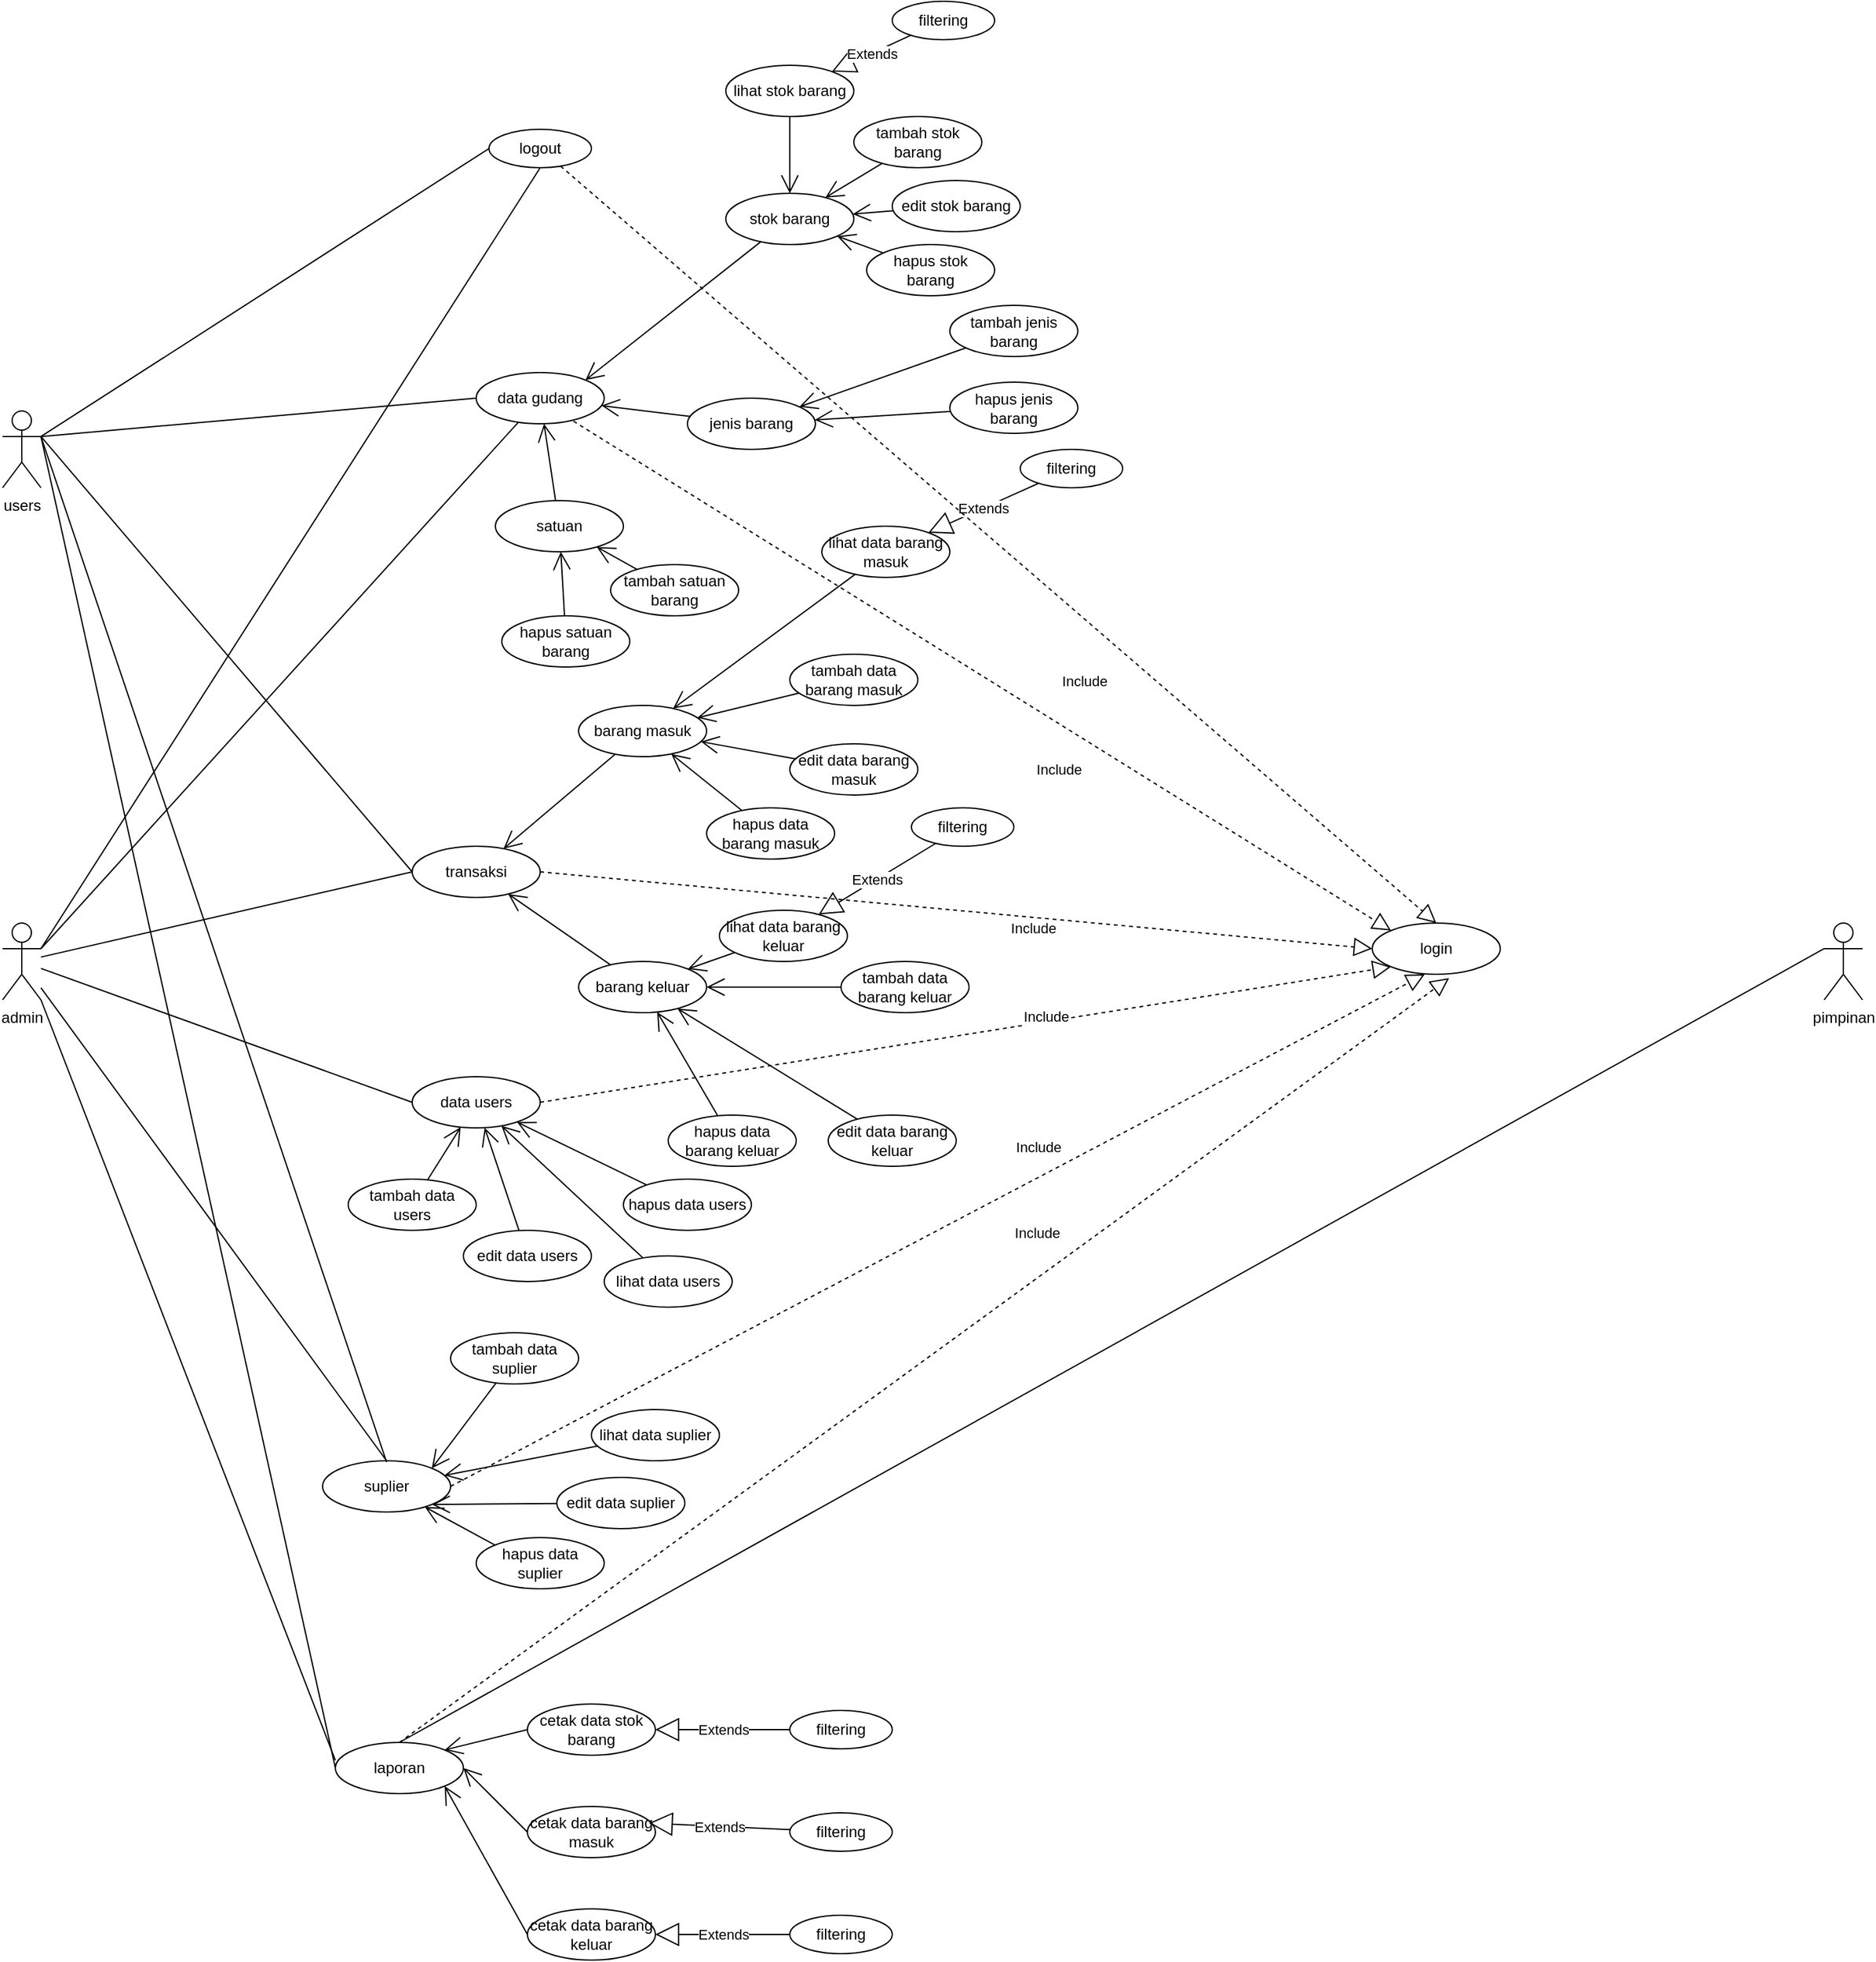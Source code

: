 <mxfile version="14.3.1" type="device"><diagram id="b8-VCnomTl8Ydr5b21i2" name="Page-1"><mxGraphModel dx="2170" dy="1205" grid="1" gridSize="10" guides="1" tooltips="1" connect="1" arrows="1" fold="1" page="1" pageScale="1" pageWidth="850" pageHeight="1100" math="0" shadow="0"><root><mxCell id="0"/><mxCell id="1" parent="0"/><mxCell id="0neUtMuW23QzItSd00gP-1" value="admin" style="shape=umlActor;verticalLabelPosition=bottom;verticalAlign=top;html=1;outlineConnect=0;" parent="1" vertex="1"><mxGeometry x="127" y="910" width="30" height="60" as="geometry"/></mxCell><mxCell id="0neUtMuW23QzItSd00gP-4" value="logout" style="ellipse;whiteSpace=wrap;html=1;" parent="1" vertex="1"><mxGeometry x="507" y="290" width="80" height="30" as="geometry"/></mxCell><mxCell id="0neUtMuW23QzItSd00gP-9" value="data gudang" style="ellipse;whiteSpace=wrap;html=1;" parent="1" vertex="1"><mxGeometry x="497" y="480" width="100" height="40" as="geometry"/></mxCell><mxCell id="0neUtMuW23QzItSd00gP-10" value="stok barang" style="ellipse;whiteSpace=wrap;html=1;" parent="1" vertex="1"><mxGeometry x="692" y="340" width="100" height="40" as="geometry"/></mxCell><mxCell id="0neUtMuW23QzItSd00gP-12" value="satuan" style="ellipse;whiteSpace=wrap;html=1;" parent="1" vertex="1"><mxGeometry x="512" y="580" width="100" height="40" as="geometry"/></mxCell><mxCell id="0neUtMuW23QzItSd00gP-13" value="jenis barang" style="ellipse;whiteSpace=wrap;html=1;" parent="1" vertex="1"><mxGeometry x="662" y="500" width="100" height="40" as="geometry"/></mxCell><mxCell id="0neUtMuW23QzItSd00gP-14" value="lihat stok barang" style="ellipse;whiteSpace=wrap;html=1;" parent="1" vertex="1"><mxGeometry x="692" y="240" width="100" height="40" as="geometry"/></mxCell><mxCell id="0neUtMuW23QzItSd00gP-15" value="tambah stok barang" style="ellipse;whiteSpace=wrap;html=1;" parent="1" vertex="1"><mxGeometry x="792" y="280" width="100" height="40" as="geometry"/></mxCell><mxCell id="0neUtMuW23QzItSd00gP-16" value="edit stok barang" style="ellipse;whiteSpace=wrap;html=1;" parent="1" vertex="1"><mxGeometry x="822" y="330" width="100" height="40" as="geometry"/></mxCell><mxCell id="0neUtMuW23QzItSd00gP-17" value="hapus stok barang" style="ellipse;whiteSpace=wrap;html=1;" parent="1" vertex="1"><mxGeometry x="802" y="380" width="100" height="40" as="geometry"/></mxCell><mxCell id="0neUtMuW23QzItSd00gP-19" value="" style="endArrow=open;endFill=1;endSize=12;html=1;entryX=1;entryY=0;entryDx=0;entryDy=0;" parent="1" source="0neUtMuW23QzItSd00gP-10" target="0neUtMuW23QzItSd00gP-9" edge="1"><mxGeometry width="160" relative="1" as="geometry"><mxPoint x="607" y="400" as="sourcePoint"/><mxPoint x="767" y="400" as="targetPoint"/></mxGeometry></mxCell><mxCell id="0neUtMuW23QzItSd00gP-20" value="" style="endArrow=open;endFill=1;endSize=12;html=1;" parent="1" source="0neUtMuW23QzItSd00gP-13" target="0neUtMuW23QzItSd00gP-9" edge="1"><mxGeometry width="160" relative="1" as="geometry"><mxPoint x="650.28" y="390" as="sourcePoint"/><mxPoint x="623.728" y="504.866" as="targetPoint"/></mxGeometry></mxCell><mxCell id="0neUtMuW23QzItSd00gP-21" value="" style="endArrow=open;endFill=1;endSize=12;html=1;" parent="1" source="0neUtMuW23QzItSd00gP-12" target="0neUtMuW23QzItSd00gP-9" edge="1"><mxGeometry width="160" relative="1" as="geometry"><mxPoint x="607" y="500" as="sourcePoint"/><mxPoint x="767" y="500" as="targetPoint"/></mxGeometry></mxCell><mxCell id="0neUtMuW23QzItSd00gP-22" value="" style="endArrow=open;endFill=1;endSize=12;html=1;" parent="1" source="0neUtMuW23QzItSd00gP-14" target="0neUtMuW23QzItSd00gP-10" edge="1"><mxGeometry width="160" relative="1" as="geometry"><mxPoint x="647" y="360" as="sourcePoint"/><mxPoint x="807" y="360" as="targetPoint"/></mxGeometry></mxCell><mxCell id="0neUtMuW23QzItSd00gP-23" value="" style="endArrow=open;endFill=1;endSize=12;html=1;" parent="1" source="0neUtMuW23QzItSd00gP-15" target="0neUtMuW23QzItSd00gP-10" edge="1"><mxGeometry width="160" relative="1" as="geometry"><mxPoint x="712" y="360" as="sourcePoint"/><mxPoint x="872" y="360" as="targetPoint"/></mxGeometry></mxCell><mxCell id="0neUtMuW23QzItSd00gP-24" value="" style="endArrow=open;endFill=1;endSize=12;html=1;" parent="1" source="0neUtMuW23QzItSd00gP-17" target="0neUtMuW23QzItSd00gP-10" edge="1"><mxGeometry width="160" relative="1" as="geometry"><mxPoint x="712" y="360" as="sourcePoint"/><mxPoint x="872" y="360" as="targetPoint"/></mxGeometry></mxCell><mxCell id="0neUtMuW23QzItSd00gP-25" value="" style="endArrow=open;endFill=1;endSize=12;html=1;" parent="1" source="0neUtMuW23QzItSd00gP-16" target="0neUtMuW23QzItSd00gP-10" edge="1"><mxGeometry width="160" relative="1" as="geometry"><mxPoint x="712" y="360" as="sourcePoint"/><mxPoint x="872" y="360" as="targetPoint"/></mxGeometry></mxCell><mxCell id="0neUtMuW23QzItSd00gP-26" value="tambah jenis barang" style="ellipse;whiteSpace=wrap;html=1;" parent="1" vertex="1"><mxGeometry x="867" y="427.5" width="100" height="40" as="geometry"/></mxCell><mxCell id="0neUtMuW23QzItSd00gP-27" value="hapus jenis barang" style="ellipse;whiteSpace=wrap;html=1;" parent="1" vertex="1"><mxGeometry x="867" y="487.5" width="100" height="40" as="geometry"/></mxCell><mxCell id="0neUtMuW23QzItSd00gP-28" value="" style="endArrow=open;endFill=1;endSize=12;html=1;" parent="1" source="0neUtMuW23QzItSd00gP-26" target="0neUtMuW23QzItSd00gP-13" edge="1"><mxGeometry width="160" relative="1" as="geometry"><mxPoint x="682" y="480" as="sourcePoint"/><mxPoint x="842" y="480" as="targetPoint"/></mxGeometry></mxCell><mxCell id="0neUtMuW23QzItSd00gP-29" value="" style="endArrow=open;endFill=1;endSize=12;html=1;" parent="1" source="0neUtMuW23QzItSd00gP-27" target="0neUtMuW23QzItSd00gP-13" edge="1"><mxGeometry width="160" relative="1" as="geometry"><mxPoint x="682" y="480" as="sourcePoint"/><mxPoint x="842" y="480" as="targetPoint"/></mxGeometry></mxCell><mxCell id="0neUtMuW23QzItSd00gP-30" value="tambah satuan barang" style="ellipse;whiteSpace=wrap;html=1;" parent="1" vertex="1"><mxGeometry x="602" y="630" width="100" height="40" as="geometry"/></mxCell><mxCell id="0neUtMuW23QzItSd00gP-31" value="hapus satuan barang" style="ellipse;whiteSpace=wrap;html=1;" parent="1" vertex="1"><mxGeometry x="517" y="670" width="100" height="40" as="geometry"/></mxCell><mxCell id="0neUtMuW23QzItSd00gP-32" value="filtering" style="ellipse;whiteSpace=wrap;html=1;" parent="1" vertex="1"><mxGeometry x="822" y="190" width="80" height="30" as="geometry"/></mxCell><mxCell id="0neUtMuW23QzItSd00gP-33" value="Extends" style="endArrow=block;endSize=16;endFill=0;html=1;" parent="1" source="0neUtMuW23QzItSd00gP-32" target="0neUtMuW23QzItSd00gP-14" edge="1"><mxGeometry width="160" relative="1" as="geometry"><mxPoint x="712" y="340" as="sourcePoint"/><mxPoint x="872" y="340" as="targetPoint"/></mxGeometry></mxCell><mxCell id="0neUtMuW23QzItSd00gP-34" value="" style="endArrow=open;endFill=1;endSize=12;html=1;" parent="1" source="0neUtMuW23QzItSd00gP-31" target="0neUtMuW23QzItSd00gP-12" edge="1"><mxGeometry width="160" relative="1" as="geometry"><mxPoint x="607" y="600" as="sourcePoint"/><mxPoint x="767" y="600" as="targetPoint"/></mxGeometry></mxCell><mxCell id="0neUtMuW23QzItSd00gP-35" value="" style="endArrow=open;endFill=1;endSize=12;html=1;" parent="1" source="0neUtMuW23QzItSd00gP-30" target="0neUtMuW23QzItSd00gP-12" edge="1"><mxGeometry width="160" relative="1" as="geometry"><mxPoint x="607" y="600" as="sourcePoint"/><mxPoint x="767" y="600" as="targetPoint"/></mxGeometry></mxCell><mxCell id="0neUtMuW23QzItSd00gP-36" value="transaksi" style="ellipse;whiteSpace=wrap;html=1;" parent="1" vertex="1"><mxGeometry x="447" y="850" width="100" height="40" as="geometry"/></mxCell><mxCell id="0neUtMuW23QzItSd00gP-37" value="barang masuk" style="ellipse;whiteSpace=wrap;html=1;" parent="1" vertex="1"><mxGeometry x="577" y="740" width="100" height="40" as="geometry"/></mxCell><mxCell id="0neUtMuW23QzItSd00gP-38" value="barang keluar" style="ellipse;whiteSpace=wrap;html=1;" parent="1" vertex="1"><mxGeometry x="577" y="940" width="100" height="40" as="geometry"/></mxCell><mxCell id="0neUtMuW23QzItSd00gP-39" value="" style="endArrow=open;endFill=1;endSize=12;html=1;" parent="1" source="0neUtMuW23QzItSd00gP-37" target="0neUtMuW23QzItSd00gP-36" edge="1"><mxGeometry width="160" relative="1" as="geometry"><mxPoint x="607" y="700" as="sourcePoint"/><mxPoint x="767" y="700" as="targetPoint"/></mxGeometry></mxCell><mxCell id="0neUtMuW23QzItSd00gP-40" value="" style="endArrow=open;endFill=1;endSize=12;html=1;" parent="1" source="0neUtMuW23QzItSd00gP-38" target="0neUtMuW23QzItSd00gP-36" edge="1"><mxGeometry width="160" relative="1" as="geometry"><mxPoint x="607" y="700" as="sourcePoint"/><mxPoint x="767" y="700" as="targetPoint"/></mxGeometry></mxCell><mxCell id="0neUtMuW23QzItSd00gP-41" value="lihat data barang masuk" style="ellipse;whiteSpace=wrap;html=1;" parent="1" vertex="1"><mxGeometry x="767" y="600" width="100" height="40" as="geometry"/></mxCell><mxCell id="0neUtMuW23QzItSd00gP-42" value="tambah data barang masuk" style="ellipse;whiteSpace=wrap;html=1;" parent="1" vertex="1"><mxGeometry x="742" y="700" width="100" height="40" as="geometry"/></mxCell><mxCell id="0neUtMuW23QzItSd00gP-43" value="edit data barang masuk" style="ellipse;whiteSpace=wrap;html=1;" parent="1" vertex="1"><mxGeometry x="742" y="770" width="100" height="40" as="geometry"/></mxCell><mxCell id="0neUtMuW23QzItSd00gP-44" value="hapus data barang masuk" style="ellipse;whiteSpace=wrap;html=1;" parent="1" vertex="1"><mxGeometry x="677" y="820" width="100" height="40" as="geometry"/></mxCell><mxCell id="0neUtMuW23QzItSd00gP-45" value="" style="endArrow=open;endFill=1;endSize=12;html=1;" parent="1" source="0neUtMuW23QzItSd00gP-43" target="0neUtMuW23QzItSd00gP-37" edge="1"><mxGeometry width="160" relative="1" as="geometry"><mxPoint x="607" y="890" as="sourcePoint"/><mxPoint x="767" y="890" as="targetPoint"/></mxGeometry></mxCell><mxCell id="0neUtMuW23QzItSd00gP-46" value="" style="endArrow=open;endFill=1;endSize=12;html=1;" parent="1" source="0neUtMuW23QzItSd00gP-42" target="0neUtMuW23QzItSd00gP-37" edge="1"><mxGeometry width="160" relative="1" as="geometry"><mxPoint x="607" y="890" as="sourcePoint"/><mxPoint x="767" y="890" as="targetPoint"/></mxGeometry></mxCell><mxCell id="0neUtMuW23QzItSd00gP-47" value="" style="endArrow=open;endFill=1;endSize=12;html=1;" parent="1" source="0neUtMuW23QzItSd00gP-41" target="0neUtMuW23QzItSd00gP-37" edge="1"><mxGeometry width="160" relative="1" as="geometry"><mxPoint x="607" y="890" as="sourcePoint"/><mxPoint x="767" y="890" as="targetPoint"/></mxGeometry></mxCell><mxCell id="0neUtMuW23QzItSd00gP-48" value="" style="endArrow=open;endFill=1;endSize=12;html=1;" parent="1" source="0neUtMuW23QzItSd00gP-44" target="0neUtMuW23QzItSd00gP-37" edge="1"><mxGeometry width="160" relative="1" as="geometry"><mxPoint x="607" y="990" as="sourcePoint"/><mxPoint x="767" y="990" as="targetPoint"/></mxGeometry></mxCell><mxCell id="0neUtMuW23QzItSd00gP-49" value="filtering" style="ellipse;whiteSpace=wrap;html=1;" parent="1" vertex="1"><mxGeometry x="922" y="540" width="80" height="30" as="geometry"/></mxCell><mxCell id="0neUtMuW23QzItSd00gP-51" value="Extends" style="endArrow=block;endSize=16;endFill=0;html=1;" parent="1" source="0neUtMuW23QzItSd00gP-49" target="0neUtMuW23QzItSd00gP-41" edge="1"><mxGeometry width="160" relative="1" as="geometry"><mxPoint x="607" y="790" as="sourcePoint"/><mxPoint x="767" y="790" as="targetPoint"/></mxGeometry></mxCell><mxCell id="0neUtMuW23QzItSd00gP-52" value="lihat data barang keluar" style="ellipse;whiteSpace=wrap;html=1;" parent="1" vertex="1"><mxGeometry x="687" y="900" width="100" height="40" as="geometry"/></mxCell><mxCell id="0neUtMuW23QzItSd00gP-53" value="tambah data barang keluar" style="ellipse;whiteSpace=wrap;html=1;" parent="1" vertex="1"><mxGeometry x="782" y="940" width="100" height="40" as="geometry"/></mxCell><mxCell id="0neUtMuW23QzItSd00gP-54" value="edit data barang keluar" style="ellipse;whiteSpace=wrap;html=1;" parent="1" vertex="1"><mxGeometry x="772" y="1060" width="100" height="40" as="geometry"/></mxCell><mxCell id="0neUtMuW23QzItSd00gP-55" value="hapus data barang keluar" style="ellipse;whiteSpace=wrap;html=1;" parent="1" vertex="1"><mxGeometry x="647" y="1060" width="100" height="40" as="geometry"/></mxCell><mxCell id="0neUtMuW23QzItSd00gP-56" value="" style="endArrow=open;endFill=1;endSize=12;html=1;entryX=1;entryY=0;entryDx=0;entryDy=0;" parent="1" source="0neUtMuW23QzItSd00gP-52" target="0neUtMuW23QzItSd00gP-38" edge="1"><mxGeometry width="160" relative="1" as="geometry"><mxPoint x="607" y="990" as="sourcePoint"/><mxPoint x="767" y="990" as="targetPoint"/></mxGeometry></mxCell><mxCell id="0neUtMuW23QzItSd00gP-57" value="" style="endArrow=open;endFill=1;endSize=12;html=1;" parent="1" source="0neUtMuW23QzItSd00gP-55" target="0neUtMuW23QzItSd00gP-38" edge="1"><mxGeometry width="160" relative="1" as="geometry"><mxPoint x="607" y="990" as="sourcePoint"/><mxPoint x="767" y="990" as="targetPoint"/></mxGeometry></mxCell><mxCell id="0neUtMuW23QzItSd00gP-58" value="" style="endArrow=open;endFill=1;endSize=12;html=1;" parent="1" source="0neUtMuW23QzItSd00gP-53" target="0neUtMuW23QzItSd00gP-38" edge="1"><mxGeometry width="160" relative="1" as="geometry"><mxPoint x="607" y="1090" as="sourcePoint"/><mxPoint x="767" y="1090" as="targetPoint"/></mxGeometry></mxCell><mxCell id="0neUtMuW23QzItSd00gP-59" value="" style="endArrow=open;endFill=1;endSize=12;html=1;" parent="1" source="0neUtMuW23QzItSd00gP-54" target="0neUtMuW23QzItSd00gP-38" edge="1"><mxGeometry width="160" relative="1" as="geometry"><mxPoint x="607" y="1090" as="sourcePoint"/><mxPoint x="767" y="1090" as="targetPoint"/></mxGeometry></mxCell><mxCell id="0neUtMuW23QzItSd00gP-60" value="filtering" style="ellipse;whiteSpace=wrap;html=1;" parent="1" vertex="1"><mxGeometry x="837" y="820" width="80" height="30" as="geometry"/></mxCell><mxCell id="0neUtMuW23QzItSd00gP-61" value="Extends" style="endArrow=block;endSize=16;endFill=0;html=1;" parent="1" source="0neUtMuW23QzItSd00gP-60" target="0neUtMuW23QzItSd00gP-52" edge="1"><mxGeometry width="160" relative="1" as="geometry"><mxPoint x="847.876" y="623.175" as="sourcePoint"/><mxPoint x="776.924" y="672.662" as="targetPoint"/></mxGeometry></mxCell><mxCell id="0neUtMuW23QzItSd00gP-64" value="" style="endArrow=none;html=1;exitX=1;exitY=0.333;exitDx=0;exitDy=0;exitPerimeter=0;" parent="1" source="0neUtMuW23QzItSd00gP-1" target="0neUtMuW23QzItSd00gP-9" edge="1"><mxGeometry width="50" height="50" relative="1" as="geometry"><mxPoint x="667" y="410" as="sourcePoint"/><mxPoint x="717" y="360" as="targetPoint"/></mxGeometry></mxCell><mxCell id="0neUtMuW23QzItSd00gP-65" value="" style="endArrow=none;html=1;entryX=0;entryY=0.5;entryDx=0;entryDy=0;" parent="1" source="0neUtMuW23QzItSd00gP-1" target="0neUtMuW23QzItSd00gP-36" edge="1"><mxGeometry width="50" height="50" relative="1" as="geometry"><mxPoint x="667" y="610" as="sourcePoint"/><mxPoint x="507" y="750" as="targetPoint"/></mxGeometry></mxCell><mxCell id="0neUtMuW23QzItSd00gP-66" value="" style="endArrow=none;html=1;entryX=0.5;entryY=1;entryDx=0;entryDy=0;exitX=1;exitY=0.333;exitDx=0;exitDy=0;exitPerimeter=0;" parent="1" source="0neUtMuW23QzItSd00gP-1" target="0neUtMuW23QzItSd00gP-4" edge="1"><mxGeometry width="50" height="50" relative="1" as="geometry"><mxPoint x="667" y="410" as="sourcePoint"/><mxPoint x="717" y="360" as="targetPoint"/></mxGeometry></mxCell><mxCell id="0neUtMuW23QzItSd00gP-67" value="data users" style="ellipse;whiteSpace=wrap;html=1;" parent="1" vertex="1"><mxGeometry x="447" y="1030" width="100" height="40" as="geometry"/></mxCell><mxCell id="0neUtMuW23QzItSd00gP-68" value="lihat data users" style="ellipse;whiteSpace=wrap;html=1;" parent="1" vertex="1"><mxGeometry x="597" y="1170" width="100" height="40" as="geometry"/></mxCell><mxCell id="0neUtMuW23QzItSd00gP-70" value="tambah data users" style="ellipse;whiteSpace=wrap;html=1;" parent="1" vertex="1"><mxGeometry x="397" y="1110" width="100" height="40" as="geometry"/></mxCell><mxCell id="0neUtMuW23QzItSd00gP-71" value="edit data users" style="ellipse;whiteSpace=wrap;html=1;" parent="1" vertex="1"><mxGeometry x="487" y="1150" width="100" height="40" as="geometry"/></mxCell><mxCell id="0neUtMuW23QzItSd00gP-72" value="hapus data users" style="ellipse;whiteSpace=wrap;html=1;" parent="1" vertex="1"><mxGeometry x="612" y="1110" width="100" height="40" as="geometry"/></mxCell><mxCell id="0neUtMuW23QzItSd00gP-73" value="" style="endArrow=open;endFill=1;endSize=12;html=1;" parent="1" source="0neUtMuW23QzItSd00gP-68" target="0neUtMuW23QzItSd00gP-67" edge="1"><mxGeometry width="160" relative="1" as="geometry"><mxPoint x="607" y="1000" as="sourcePoint"/><mxPoint x="767" y="1000" as="targetPoint"/></mxGeometry></mxCell><mxCell id="0neUtMuW23QzItSd00gP-74" value="" style="endArrow=open;endFill=1;endSize=12;html=1;" parent="1" source="0neUtMuW23QzItSd00gP-72" target="0neUtMuW23QzItSd00gP-67" edge="1"><mxGeometry width="160" relative="1" as="geometry"><mxPoint x="607" y="1000" as="sourcePoint"/><mxPoint x="767" y="1000" as="targetPoint"/></mxGeometry></mxCell><mxCell id="0neUtMuW23QzItSd00gP-75" value="" style="endArrow=open;endFill=1;endSize=12;html=1;" parent="1" source="0neUtMuW23QzItSd00gP-71" target="0neUtMuW23QzItSd00gP-67" edge="1"><mxGeometry width="160" relative="1" as="geometry"><mxPoint x="607" y="1000" as="sourcePoint"/><mxPoint x="767" y="1000" as="targetPoint"/></mxGeometry></mxCell><mxCell id="0neUtMuW23QzItSd00gP-76" value="" style="endArrow=open;endFill=1;endSize=12;html=1;" parent="1" source="0neUtMuW23QzItSd00gP-70" target="0neUtMuW23QzItSd00gP-67" edge="1"><mxGeometry width="160" relative="1" as="geometry"><mxPoint x="607" y="1000" as="sourcePoint"/><mxPoint x="767" y="1000" as="targetPoint"/></mxGeometry></mxCell><mxCell id="0neUtMuW23QzItSd00gP-77" value="" style="endArrow=none;html=1;exitX=0;exitY=0.5;exitDx=0;exitDy=0;" parent="1" source="0neUtMuW23QzItSd00gP-67" target="0neUtMuW23QzItSd00gP-1" edge="1"><mxGeometry width="50" height="50" relative="1" as="geometry"><mxPoint x="667" y="1020" as="sourcePoint"/><mxPoint x="387" y="870" as="targetPoint"/></mxGeometry></mxCell><mxCell id="0neUtMuW23QzItSd00gP-78" value="suplier" style="ellipse;whiteSpace=wrap;html=1;" parent="1" vertex="1"><mxGeometry x="377" y="1330" width="100" height="40" as="geometry"/></mxCell><mxCell id="0neUtMuW23QzItSd00gP-79" value="tambah data suplier" style="ellipse;whiteSpace=wrap;html=1;" parent="1" vertex="1"><mxGeometry x="477" y="1230" width="100" height="40" as="geometry"/></mxCell><mxCell id="0neUtMuW23QzItSd00gP-80" value="lihat data suplier" style="ellipse;whiteSpace=wrap;html=1;" parent="1" vertex="1"><mxGeometry x="587" y="1290" width="100" height="40" as="geometry"/></mxCell><mxCell id="0neUtMuW23QzItSd00gP-81" value="edit data suplier" style="ellipse;whiteSpace=wrap;html=1;" parent="1" vertex="1"><mxGeometry x="560" y="1343" width="100" height="40" as="geometry"/></mxCell><mxCell id="0neUtMuW23QzItSd00gP-82" value="hapus data suplier" style="ellipse;whiteSpace=wrap;html=1;" parent="1" vertex="1"><mxGeometry x="497" y="1390" width="100" height="40" as="geometry"/></mxCell><mxCell id="0neUtMuW23QzItSd00gP-83" value="" style="endArrow=none;html=1;exitX=0.5;exitY=0;exitDx=0;exitDy=0;" parent="1" source="0neUtMuW23QzItSd00gP-78" target="0neUtMuW23QzItSd00gP-1" edge="1"><mxGeometry width="50" height="50" relative="1" as="geometry"><mxPoint x="367" y="1090" as="sourcePoint"/><mxPoint x="717" y="930" as="targetPoint"/></mxGeometry></mxCell><mxCell id="0neUtMuW23QzItSd00gP-85" value="" style="endArrow=open;endFill=1;endSize=12;html=1;entryX=1;entryY=0;entryDx=0;entryDy=0;" parent="1" source="0neUtMuW23QzItSd00gP-79" target="0neUtMuW23QzItSd00gP-78" edge="1"><mxGeometry width="160" relative="1" as="geometry"><mxPoint x="607" y="1360" as="sourcePoint"/><mxPoint x="767" y="1360" as="targetPoint"/></mxGeometry></mxCell><mxCell id="0neUtMuW23QzItSd00gP-86" value="" style="endArrow=open;endFill=1;endSize=12;html=1;" parent="1" source="0neUtMuW23QzItSd00gP-80" target="0neUtMuW23QzItSd00gP-78" edge="1"><mxGeometry width="160" relative="1" as="geometry"><mxPoint x="607" y="1360" as="sourcePoint"/><mxPoint x="767" y="1360" as="targetPoint"/></mxGeometry></mxCell><mxCell id="0neUtMuW23QzItSd00gP-87" value="" style="endArrow=open;endFill=1;endSize=12;html=1;entryX=1;entryY=1;entryDx=0;entryDy=0;" parent="1" source="0neUtMuW23QzItSd00gP-81" target="0neUtMuW23QzItSd00gP-78" edge="1"><mxGeometry width="160" relative="1" as="geometry"><mxPoint x="607" y="1360" as="sourcePoint"/><mxPoint x="767" y="1360" as="targetPoint"/></mxGeometry></mxCell><mxCell id="0neUtMuW23QzItSd00gP-88" value="" style="endArrow=open;endFill=1;endSize=12;html=1;exitX=0;exitY=0;exitDx=0;exitDy=0;" parent="1" source="0neUtMuW23QzItSd00gP-82" target="0neUtMuW23QzItSd00gP-78" edge="1"><mxGeometry width="160" relative="1" as="geometry"><mxPoint x="607" y="1360" as="sourcePoint"/><mxPoint x="767" y="1360" as="targetPoint"/></mxGeometry></mxCell><mxCell id="0neUtMuW23QzItSd00gP-89" value="laporan" style="ellipse;whiteSpace=wrap;html=1;" parent="1" vertex="1"><mxGeometry x="387" y="1550" width="100" height="40" as="geometry"/></mxCell><mxCell id="0neUtMuW23QzItSd00gP-90" value="" style="endArrow=none;html=1;entryX=0;entryY=0.35;entryDx=0;entryDy=0;entryPerimeter=0;exitX=1;exitY=1;exitDx=0;exitDy=0;exitPerimeter=0;" parent="1" source="0neUtMuW23QzItSd00gP-1" target="0neUtMuW23QzItSd00gP-89" edge="1"><mxGeometry width="50" height="50" relative="1" as="geometry"><mxPoint x="307" y="870" as="sourcePoint"/><mxPoint x="717" y="1230" as="targetPoint"/></mxGeometry></mxCell><mxCell id="0neUtMuW23QzItSd00gP-91" value="cetak data stok barang" style="ellipse;whiteSpace=wrap;html=1;" parent="1" vertex="1"><mxGeometry x="537" y="1520" width="100" height="40" as="geometry"/></mxCell><mxCell id="0neUtMuW23QzItSd00gP-92" value="cetak data barang masuk" style="ellipse;whiteSpace=wrap;html=1;" parent="1" vertex="1"><mxGeometry x="537" y="1600" width="100" height="40" as="geometry"/></mxCell><mxCell id="0neUtMuW23QzItSd00gP-93" value="cetak data barang keluar" style="ellipse;whiteSpace=wrap;html=1;" parent="1" vertex="1"><mxGeometry x="537" y="1680" width="100" height="40" as="geometry"/></mxCell><mxCell id="0neUtMuW23QzItSd00gP-94" value="filtering" style="ellipse;whiteSpace=wrap;html=1;" parent="1" vertex="1"><mxGeometry x="742" y="1525" width="80" height="30" as="geometry"/></mxCell><mxCell id="0neUtMuW23QzItSd00gP-95" value="filtering" style="ellipse;whiteSpace=wrap;html=1;" parent="1" vertex="1"><mxGeometry x="742" y="1605" width="80" height="30" as="geometry"/></mxCell><mxCell id="0neUtMuW23QzItSd00gP-96" value="filtering" style="ellipse;whiteSpace=wrap;html=1;" parent="1" vertex="1"><mxGeometry x="742" y="1685" width="80" height="30" as="geometry"/></mxCell><mxCell id="0neUtMuW23QzItSd00gP-97" value="Extends" style="endArrow=block;endSize=16;endFill=0;html=1;" parent="1" source="0neUtMuW23QzItSd00gP-94" target="0neUtMuW23QzItSd00gP-91" edge="1"><mxGeometry width="160" relative="1" as="geometry"><mxPoint x="617" y="1630" as="sourcePoint"/><mxPoint x="777" y="1630" as="targetPoint"/></mxGeometry></mxCell><mxCell id="0neUtMuW23QzItSd00gP-98" value="Extends" style="endArrow=block;endSize=16;endFill=0;html=1;entryX=0.95;entryY=0.325;entryDx=0;entryDy=0;entryPerimeter=0;" parent="1" source="0neUtMuW23QzItSd00gP-95" target="0neUtMuW23QzItSd00gP-92" edge="1"><mxGeometry width="160" relative="1" as="geometry"><mxPoint x="712" y="1550" as="sourcePoint"/><mxPoint x="647" y="1550" as="targetPoint"/></mxGeometry></mxCell><mxCell id="0neUtMuW23QzItSd00gP-100" value="Extends" style="endArrow=block;endSize=16;endFill=0;html=1;entryX=1;entryY=0.5;entryDx=0;entryDy=0;exitX=0;exitY=0.5;exitDx=0;exitDy=0;" parent="1" source="0neUtMuW23QzItSd00gP-96" target="0neUtMuW23QzItSd00gP-93" edge="1"><mxGeometry width="160" relative="1" as="geometry"><mxPoint x="712.564" y="1627.49" as="sourcePoint"/><mxPoint x="642" y="1623" as="targetPoint"/></mxGeometry></mxCell><mxCell id="0neUtMuW23QzItSd00gP-101" value="" style="endArrow=open;endFill=1;endSize=12;html=1;exitX=0;exitY=0.5;exitDx=0;exitDy=0;entryX=1;entryY=0;entryDx=0;entryDy=0;" parent="1" source="0neUtMuW23QzItSd00gP-91" target="0neUtMuW23QzItSd00gP-89" edge="1"><mxGeometry width="160" relative="1" as="geometry"><mxPoint x="607" y="1580" as="sourcePoint"/><mxPoint x="767" y="1580" as="targetPoint"/></mxGeometry></mxCell><mxCell id="0neUtMuW23QzItSd00gP-102" value="" style="endArrow=open;endFill=1;endSize=12;html=1;exitX=0;exitY=0.5;exitDx=0;exitDy=0;entryX=1;entryY=1;entryDx=0;entryDy=0;" parent="1" source="0neUtMuW23QzItSd00gP-93" target="0neUtMuW23QzItSd00gP-89" edge="1"><mxGeometry width="160" relative="1" as="geometry"><mxPoint x="527" y="1640" as="sourcePoint"/><mxPoint x="767" y="1780" as="targetPoint"/></mxGeometry></mxCell><mxCell id="0neUtMuW23QzItSd00gP-103" value="" style="endArrow=open;endFill=1;endSize=12;html=1;exitX=0;exitY=0.5;exitDx=0;exitDy=0;entryX=1;entryY=0.5;entryDx=0;entryDy=0;" parent="1" source="0neUtMuW23QzItSd00gP-92" target="0neUtMuW23QzItSd00gP-89" edge="1"><mxGeometry width="160" relative="1" as="geometry"><mxPoint x="607" y="1680" as="sourcePoint"/><mxPoint x="767" y="1680" as="targetPoint"/></mxGeometry></mxCell><mxCell id="0neUtMuW23QzItSd00gP-104" value="login" style="ellipse;whiteSpace=wrap;html=1;" parent="1" vertex="1"><mxGeometry x="1197" y="910" width="100" height="40" as="geometry"/></mxCell><mxCell id="0neUtMuW23QzItSd00gP-107" value="" style="endArrow=block;dashed=1;endFill=0;endSize=12;html=1;entryX=0;entryY=0.5;entryDx=0;entryDy=0;exitX=1;exitY=0.5;exitDx=0;exitDy=0;" parent="1" source="0neUtMuW23QzItSd00gP-36" target="0neUtMuW23QzItSd00gP-104" edge="1"><mxGeometry width="160" relative="1" as="geometry"><mxPoint x="787" y="920" as="sourcePoint"/><mxPoint x="947" y="920" as="targetPoint"/></mxGeometry></mxCell><mxCell id="0neUtMuW23QzItSd00gP-108" value="Include" style="edgeLabel;html=1;align=center;verticalAlign=middle;resizable=0;points=[];" parent="0neUtMuW23QzItSd00gP-107" vertex="1" connectable="0"><mxGeometry x="0.347" y="2" relative="1" as="geometry"><mxPoint x="-53.04" y="5.66" as="offset"/></mxGeometry></mxCell><mxCell id="0neUtMuW23QzItSd00gP-111" value="" style="endArrow=block;dashed=1;endFill=0;endSize=12;html=1;entryX=0;entryY=0;entryDx=0;entryDy=0;exitX=0.76;exitY=0.95;exitDx=0;exitDy=0;exitPerimeter=0;" parent="1" source="0neUtMuW23QzItSd00gP-9" target="0neUtMuW23QzItSd00gP-104" edge="1"><mxGeometry width="160" relative="1" as="geometry"><mxPoint x="557" y="880" as="sourcePoint"/><mxPoint x="1177" y="770" as="targetPoint"/></mxGeometry></mxCell><mxCell id="0neUtMuW23QzItSd00gP-112" value="Include" style="edgeLabel;html=1;align=center;verticalAlign=middle;resizable=0;points=[];" parent="0neUtMuW23QzItSd00gP-111" vertex="1" connectable="0"><mxGeometry x="0.347" y="2" relative="1" as="geometry"><mxPoint x="-53.04" y="5.66" as="offset"/></mxGeometry></mxCell><mxCell id="0neUtMuW23QzItSd00gP-113" value="" style="endArrow=block;dashed=1;endFill=0;endSize=12;html=1;entryX=0.5;entryY=0;entryDx=0;entryDy=0;" parent="1" source="0neUtMuW23QzItSd00gP-4" target="0neUtMuW23QzItSd00gP-104" edge="1"><mxGeometry width="160" relative="1" as="geometry"><mxPoint x="583" y="528" as="sourcePoint"/><mxPoint x="1191.645" y="755.858" as="targetPoint"/></mxGeometry></mxCell><mxCell id="0neUtMuW23QzItSd00gP-114" value="Include" style="edgeLabel;html=1;align=center;verticalAlign=middle;resizable=0;points=[];" parent="0neUtMuW23QzItSd00gP-113" vertex="1" connectable="0"><mxGeometry x="0.347" y="2" relative="1" as="geometry"><mxPoint x="-53.04" y="5.66" as="offset"/></mxGeometry></mxCell><mxCell id="0neUtMuW23QzItSd00gP-115" value="" style="endArrow=block;dashed=1;endFill=0;endSize=12;html=1;exitX=1;exitY=0.5;exitDx=0;exitDy=0;entryX=0;entryY=1;entryDx=0;entryDy=0;" parent="1" source="0neUtMuW23QzItSd00gP-67" target="0neUtMuW23QzItSd00gP-104" edge="1"><mxGeometry width="160" relative="1" as="geometry"><mxPoint x="557" y="880" as="sourcePoint"/><mxPoint x="1187" y="790" as="targetPoint"/></mxGeometry></mxCell><mxCell id="0neUtMuW23QzItSd00gP-116" value="Include" style="edgeLabel;html=1;align=center;verticalAlign=middle;resizable=0;points=[];" parent="0neUtMuW23QzItSd00gP-115" vertex="1" connectable="0"><mxGeometry x="0.347" y="2" relative="1" as="geometry"><mxPoint x="-53.04" y="5.66" as="offset"/></mxGeometry></mxCell><mxCell id="0neUtMuW23QzItSd00gP-117" value="" style="endArrow=block;dashed=1;endFill=0;endSize=12;html=1;entryX=0.41;entryY=1;entryDx=0;entryDy=0;entryPerimeter=0;exitX=1;exitY=0.5;exitDx=0;exitDy=0;" parent="1" source="0neUtMuW23QzItSd00gP-78" target="0neUtMuW23QzItSd00gP-104" edge="1"><mxGeometry width="160" relative="1" as="geometry"><mxPoint x="557" y="1060" as="sourcePoint"/><mxPoint x="1191.645" y="784.142" as="targetPoint"/></mxGeometry></mxCell><mxCell id="0neUtMuW23QzItSd00gP-118" value="Include" style="edgeLabel;html=1;align=center;verticalAlign=middle;resizable=0;points=[];" parent="0neUtMuW23QzItSd00gP-117" vertex="1" connectable="0"><mxGeometry x="0.347" y="2" relative="1" as="geometry"><mxPoint x="-53.04" y="5.66" as="offset"/></mxGeometry></mxCell><mxCell id="0neUtMuW23QzItSd00gP-119" value="" style="endArrow=block;dashed=1;endFill=0;endSize=12;html=1;entryX=0.6;entryY=1.075;entryDx=0;entryDy=0;entryPerimeter=0;exitX=0.5;exitY=0;exitDx=0;exitDy=0;" parent="1" source="0neUtMuW23QzItSd00gP-89" target="0neUtMuW23QzItSd00gP-104" edge="1"><mxGeometry width="160" relative="1" as="geometry"><mxPoint x="461.031" y="1342.461" as="sourcePoint"/><mxPoint x="1218" y="790" as="targetPoint"/></mxGeometry></mxCell><mxCell id="0neUtMuW23QzItSd00gP-120" value="Include" style="edgeLabel;html=1;align=center;verticalAlign=middle;resizable=0;points=[];" parent="0neUtMuW23QzItSd00gP-119" vertex="1" connectable="0"><mxGeometry x="0.347" y="2" relative="1" as="geometry"><mxPoint x="-53.04" y="5.66" as="offset"/></mxGeometry></mxCell><mxCell id="w_3tsZtqWFQvhkuAh2EY-2" value="users" style="shape=umlActor;verticalLabelPosition=bottom;verticalAlign=top;html=1;outlineConnect=0;" vertex="1" parent="1"><mxGeometry x="127" y="510" width="30" height="60" as="geometry"/></mxCell><mxCell id="w_3tsZtqWFQvhkuAh2EY-3" value="" style="endArrow=none;html=1;exitX=1;exitY=0.333;exitDx=0;exitDy=0;exitPerimeter=0;entryX=0;entryY=0.5;entryDx=0;entryDy=0;" edge="1" parent="1" source="w_3tsZtqWFQvhkuAh2EY-2" target="0neUtMuW23QzItSd00gP-4"><mxGeometry width="50" height="50" relative="1" as="geometry"><mxPoint x="567" y="701" as="sourcePoint"/><mxPoint x="617" y="651" as="targetPoint"/></mxGeometry></mxCell><mxCell id="w_3tsZtqWFQvhkuAh2EY-4" value="" style="endArrow=none;html=1;exitX=1;exitY=0.333;exitDx=0;exitDy=0;exitPerimeter=0;entryX=0;entryY=0.5;entryDx=0;entryDy=0;" edge="1" parent="1" source="w_3tsZtqWFQvhkuAh2EY-2" target="0neUtMuW23QzItSd00gP-9"><mxGeometry width="50" height="50" relative="1" as="geometry"><mxPoint x="567" y="701" as="sourcePoint"/><mxPoint x="617" y="651" as="targetPoint"/></mxGeometry></mxCell><mxCell id="w_3tsZtqWFQvhkuAh2EY-5" value="" style="endArrow=none;html=1;exitX=1;exitY=0.333;exitDx=0;exitDy=0;exitPerimeter=0;entryX=0;entryY=0.5;entryDx=0;entryDy=0;" edge="1" parent="1" source="w_3tsZtqWFQvhkuAh2EY-2" target="0neUtMuW23QzItSd00gP-36"><mxGeometry width="50" height="50" relative="1" as="geometry"><mxPoint x="327" y="421" as="sourcePoint"/><mxPoint x="487" y="681" as="targetPoint"/></mxGeometry></mxCell><mxCell id="w_3tsZtqWFQvhkuAh2EY-6" value="" style="endArrow=none;html=1;exitX=1;exitY=0.333;exitDx=0;exitDy=0;exitPerimeter=0;" edge="1" parent="1" source="w_3tsZtqWFQvhkuAh2EY-2"><mxGeometry width="50" height="50" relative="1" as="geometry"><mxPoint x="317" y="411" as="sourcePoint"/><mxPoint x="427" y="1331" as="targetPoint"/></mxGeometry></mxCell><mxCell id="w_3tsZtqWFQvhkuAh2EY-7" value="" style="endArrow=none;html=1;entryX=0;entryY=0.5;entryDx=0;entryDy=0;exitX=1;exitY=0.333;exitDx=0;exitDy=0;exitPerimeter=0;" edge="1" parent="1" source="w_3tsZtqWFQvhkuAh2EY-2" target="0neUtMuW23QzItSd00gP-89"><mxGeometry width="50" height="50" relative="1" as="geometry"><mxPoint x="317" y="421" as="sourcePoint"/><mxPoint x="397.0" y="1574.0" as="targetPoint"/></mxGeometry></mxCell><mxCell id="w_3tsZtqWFQvhkuAh2EY-8" value="pimpinan" style="shape=umlActor;verticalLabelPosition=bottom;verticalAlign=top;html=1;outlineConnect=0;" vertex="1" parent="1"><mxGeometry x="1550" y="910" width="30" height="60" as="geometry"/></mxCell><mxCell id="w_3tsZtqWFQvhkuAh2EY-9" value="" style="endArrow=none;html=1;entryX=0;entryY=0.333;entryDx=0;entryDy=0;entryPerimeter=0;exitX=0.5;exitY=0;exitDx=0;exitDy=0;" edge="1" parent="1" source="0neUtMuW23QzItSd00gP-89" target="w_3tsZtqWFQvhkuAh2EY-8"><mxGeometry width="50" height="50" relative="1" as="geometry"><mxPoint x="1010" y="1193" as="sourcePoint"/><mxPoint x="1060" y="1143" as="targetPoint"/></mxGeometry></mxCell></root></mxGraphModel></diagram></mxfile>